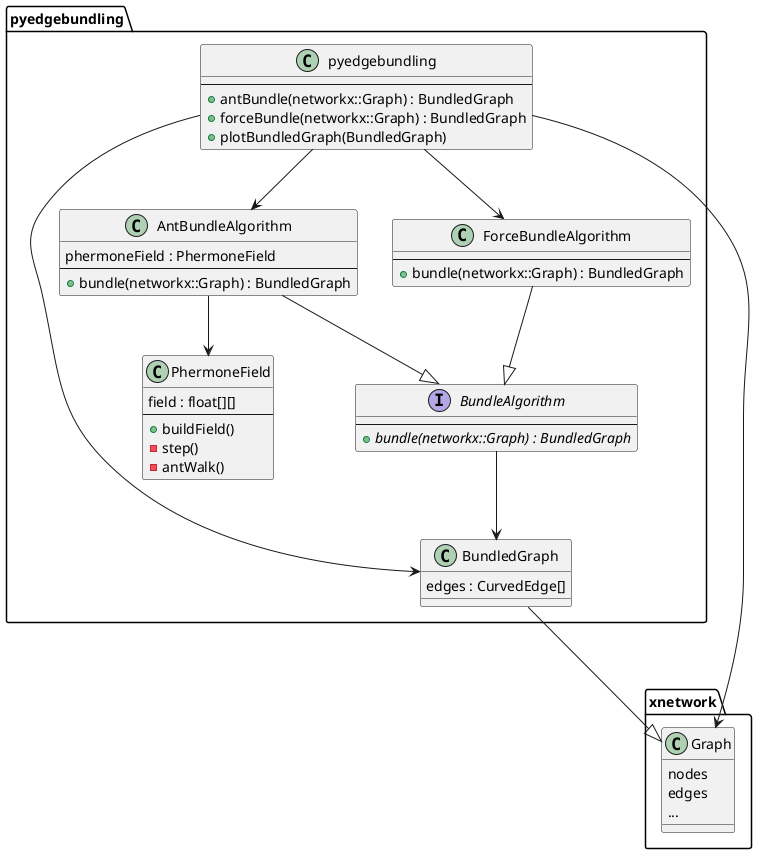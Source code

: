 @startuml

package xnetwork {
    class "Graph" as xgraph {
        nodes
        edges
        ...
    }
}

package "pyedgebundling" as ppeb {
    class "pyedgebundling" as peb {
        --
        +antBundle(networkx::Graph) : BundledGraph
        +forceBundle(networkx::Graph) : BundledGraph
        +plotBundledGraph(BundledGraph)
    }

    class "BundledGraph" as bg {
        edges : CurvedEdge[]
    }

    interface "BundleAlgorithm" as ba {
        --
        +{abstract} bundle(networkx::Graph) : BundledGraph
    }

    class "AntBundleAlgorithm" as aba {
        phermoneField : PhermoneField
        --
        +bundle(networkx::Graph) : BundledGraph
    }

    class "ForceBundleAlgorithm" as fba {
        --
        +bundle(networkx::Graph) : BundledGraph
    }

    class "PhermoneField" as pf {
        field : float[][]
        --
        +buildField()
        -step()
        -antWalk()
    }
}

peb --> aba
peb --> fba

aba --|> ba
fba --|> ba

aba --> pf

peb --> bg
ba --> bg

peb ---> xgraph
bg ---|> xgraph


@enduml